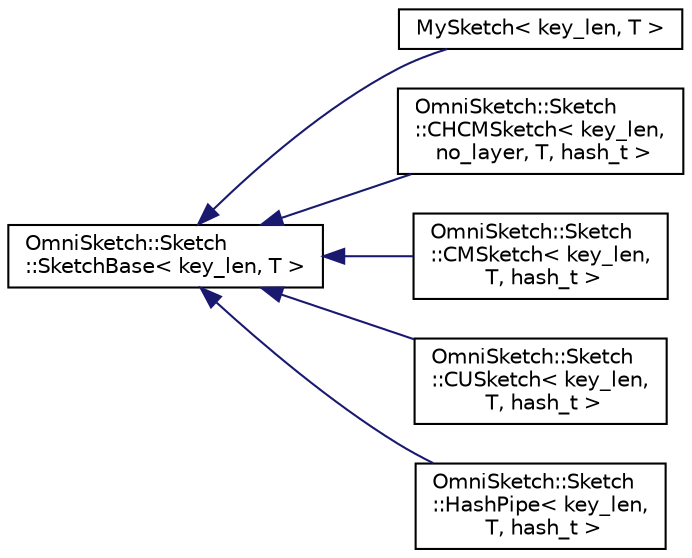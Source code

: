 digraph "Graphical Class Hierarchy"
{
 // LATEX_PDF_SIZE
  edge [fontname="Helvetica",fontsize="10",labelfontname="Helvetica",labelfontsize="10"];
  node [fontname="Helvetica",fontsize="10",shape=record];
  rankdir="LR";
  Node0 [label="OmniSketch::Sketch\l::SketchBase\< key_len, T \>",height=0.2,width=0.4,color="black", fillcolor="white", style="filled",URL="$class_omni_sketch_1_1_sketch_1_1_sketch_base.html",tooltip="Base sketch."];
  Node0 -> Node1 [dir="back",color="midnightblue",fontsize="10",style="solid",fontname="Helvetica"];
  Node1 [label="MySketch\< key_len, T \>",height=0.2,width=0.4,color="black", fillcolor="white", style="filled",URL="$class_my_sketch.html",tooltip=" "];
  Node0 -> Node2 [dir="back",color="midnightblue",fontsize="10",style="solid",fontname="Helvetica"];
  Node2 [label="OmniSketch::Sketch\l::CHCMSketch\< key_len,\l no_layer, T, hash_t \>",height=0.2,width=0.4,color="black", fillcolor="white", style="filled",URL="$class_omni_sketch_1_1_sketch_1_1_c_h_c_m_sketch.html",tooltip="Count Min Sketch with CH."];
  Node0 -> Node3 [dir="back",color="midnightblue",fontsize="10",style="solid",fontname="Helvetica"];
  Node3 [label="OmniSketch::Sketch\l::CMSketch\< key_len,\l T, hash_t \>",height=0.2,width=0.4,color="black", fillcolor="white", style="filled",URL="$class_omni_sketch_1_1_sketch_1_1_c_m_sketch.html",tooltip="Count Min Sketch."];
  Node0 -> Node4 [dir="back",color="midnightblue",fontsize="10",style="solid",fontname="Helvetica"];
  Node4 [label="OmniSketch::Sketch\l::CUSketch\< key_len,\l T, hash_t \>",height=0.2,width=0.4,color="black", fillcolor="white", style="filled",URL="$class_omni_sketch_1_1_sketch_1_1_c_u_sketch.html",tooltip="CU Sketch."];
  Node0 -> Node5 [dir="back",color="midnightblue",fontsize="10",style="solid",fontname="Helvetica"];
  Node5 [label="OmniSketch::Sketch\l::HashPipe\< key_len,\l T, hash_t \>",height=0.2,width=0.4,color="black", fillcolor="white", style="filled",URL="$class_omni_sketch_1_1_sketch_1_1_hash_pipe.html",tooltip="Hash Pipe."];
}
